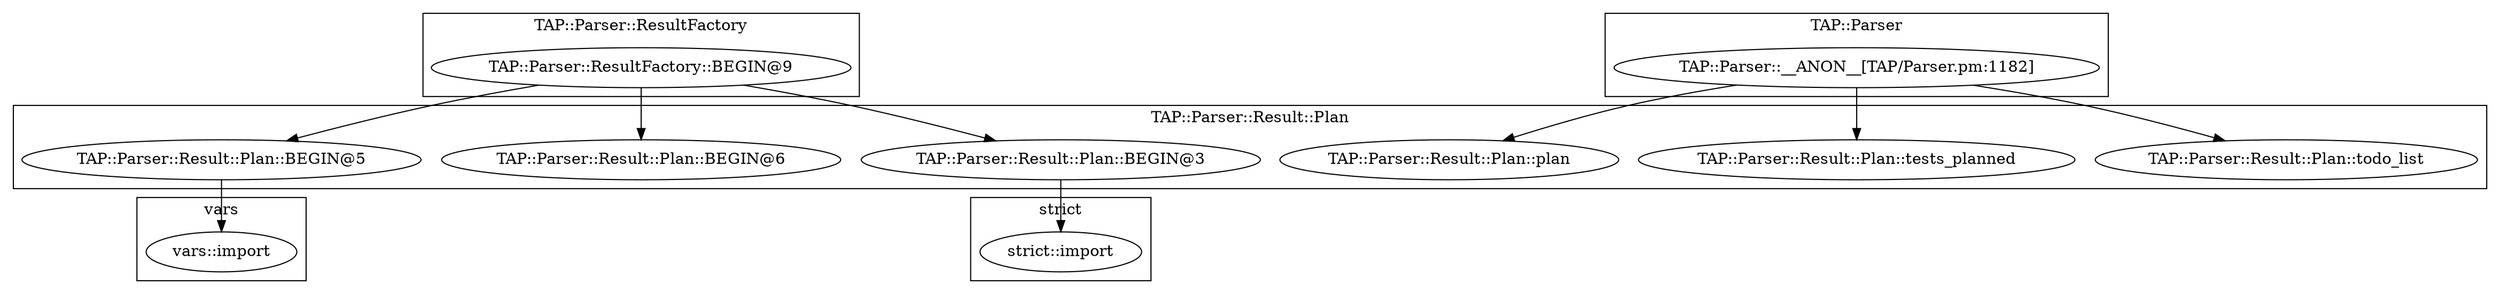 digraph {
graph [overlap=false]
subgraph cluster_TAP_Parser_ResultFactory {
	label="TAP::Parser::ResultFactory";
	"TAP::Parser::ResultFactory::BEGIN@9";
}
subgraph cluster_vars {
	label="vars";
	"vars::import";
}
subgraph cluster_strict {
	label="strict";
	"strict::import";
}
subgraph cluster_TAP_Parser_Result_Plan {
	label="TAP::Parser::Result::Plan";
	"TAP::Parser::Result::Plan::BEGIN@5";
	"TAP::Parser::Result::Plan::todo_list";
	"TAP::Parser::Result::Plan::BEGIN@3";
	"TAP::Parser::Result::Plan::BEGIN@6";
	"TAP::Parser::Result::Plan::tests_planned";
	"TAP::Parser::Result::Plan::plan";
}
subgraph cluster_TAP_Parser {
	label="TAP::Parser";
	"TAP::Parser::__ANON__[TAP/Parser.pm:1182]";
}
"TAP::Parser::__ANON__[TAP/Parser.pm:1182]" -> "TAP::Parser::Result::Plan::todo_list";
"TAP::Parser::ResultFactory::BEGIN@9" -> "TAP::Parser::Result::Plan::BEGIN@6";
"TAP::Parser::ResultFactory::BEGIN@9" -> "TAP::Parser::Result::Plan::BEGIN@3";
"TAP::Parser::__ANON__[TAP/Parser.pm:1182]" -> "TAP::Parser::Result::Plan::tests_planned";
"TAP::Parser::__ANON__[TAP/Parser.pm:1182]" -> "TAP::Parser::Result::Plan::plan";
"TAP::Parser::Result::Plan::BEGIN@5" -> "vars::import";
"TAP::Parser::ResultFactory::BEGIN@9" -> "TAP::Parser::Result::Plan::BEGIN@5";
"TAP::Parser::Result::Plan::BEGIN@3" -> "strict::import";
}
